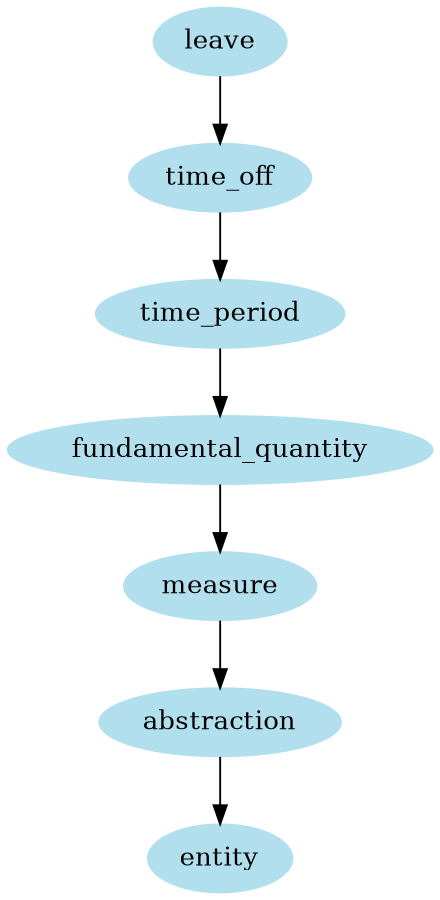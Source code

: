 digraph unix {
	node [color=lightblue2 style=filled]
	size="6,6"
	leave -> time_off
	time_off -> time_period
	time_period -> fundamental_quantity
	fundamental_quantity -> measure
	measure -> abstraction
	abstraction -> entity
}
